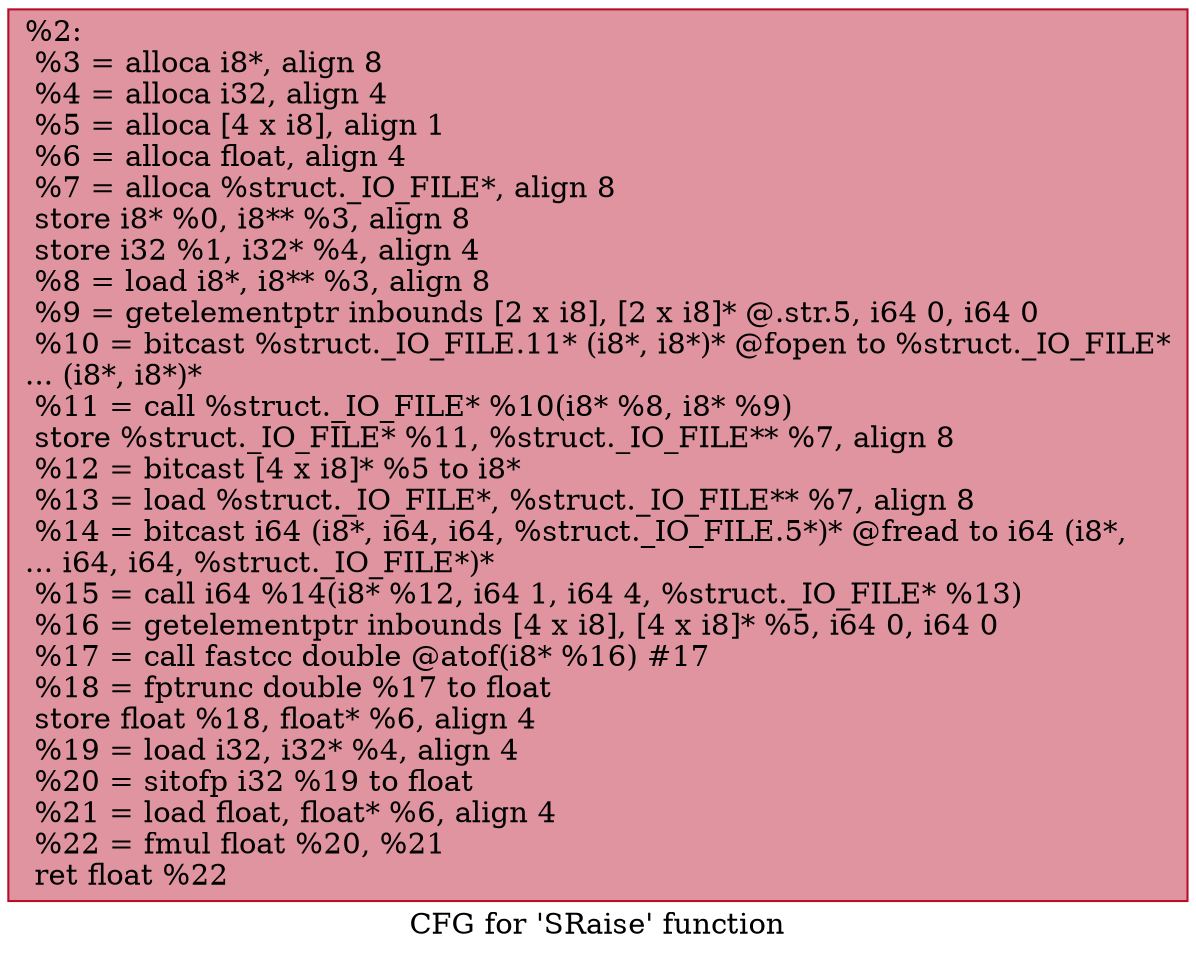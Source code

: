 digraph "CFG for 'SRaise' function" {
	label="CFG for 'SRaise' function";

	Node0x1229c90 [shape=record,color="#b70d28ff", style=filled, fillcolor="#b70d2870",label="{%2:\l  %3 = alloca i8*, align 8\l  %4 = alloca i32, align 4\l  %5 = alloca [4 x i8], align 1\l  %6 = alloca float, align 4\l  %7 = alloca %struct._IO_FILE*, align 8\l  store i8* %0, i8** %3, align 8\l  store i32 %1, i32* %4, align 4\l  %8 = load i8*, i8** %3, align 8\l  %9 = getelementptr inbounds [2 x i8], [2 x i8]* @.str.5, i64 0, i64 0\l  %10 = bitcast %struct._IO_FILE.11* (i8*, i8*)* @fopen to %struct._IO_FILE*\l... (i8*, i8*)*\l  %11 = call %struct._IO_FILE* %10(i8* %8, i8* %9)\l  store %struct._IO_FILE* %11, %struct._IO_FILE** %7, align 8\l  %12 = bitcast [4 x i8]* %5 to i8*\l  %13 = load %struct._IO_FILE*, %struct._IO_FILE** %7, align 8\l  %14 = bitcast i64 (i8*, i64, i64, %struct._IO_FILE.5*)* @fread to i64 (i8*,\l... i64, i64, %struct._IO_FILE*)*\l  %15 = call i64 %14(i8* %12, i64 1, i64 4, %struct._IO_FILE* %13)\l  %16 = getelementptr inbounds [4 x i8], [4 x i8]* %5, i64 0, i64 0\l  %17 = call fastcc double @atof(i8* %16) #17\l  %18 = fptrunc double %17 to float\l  store float %18, float* %6, align 4\l  %19 = load i32, i32* %4, align 4\l  %20 = sitofp i32 %19 to float\l  %21 = load float, float* %6, align 4\l  %22 = fmul float %20, %21\l  ret float %22\l}"];
}
